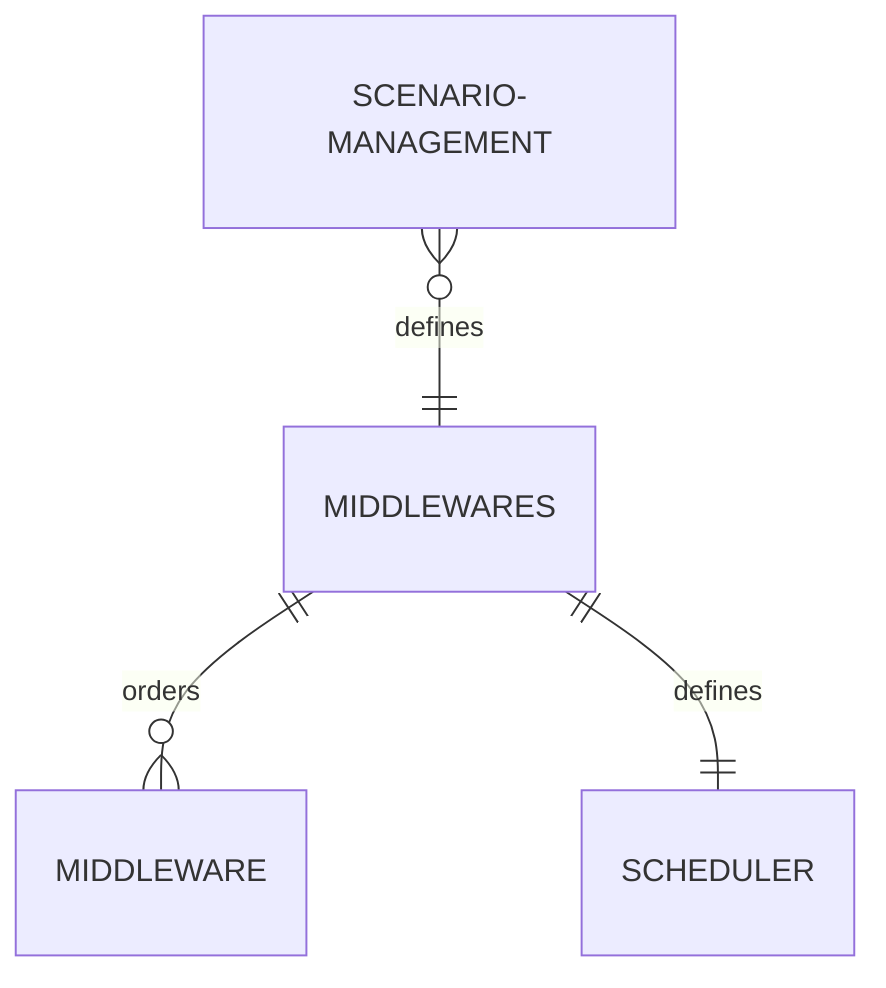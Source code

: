 erDiagram
 SCENARIO-MANAGEMENT o{--|| MIDDLEWARES : "defines"
 MIDDLEWARES ||--o{ MIDDLEWARE : "orders"
 MIDDLEWARES ||--|| SCHEDULER : "defines"